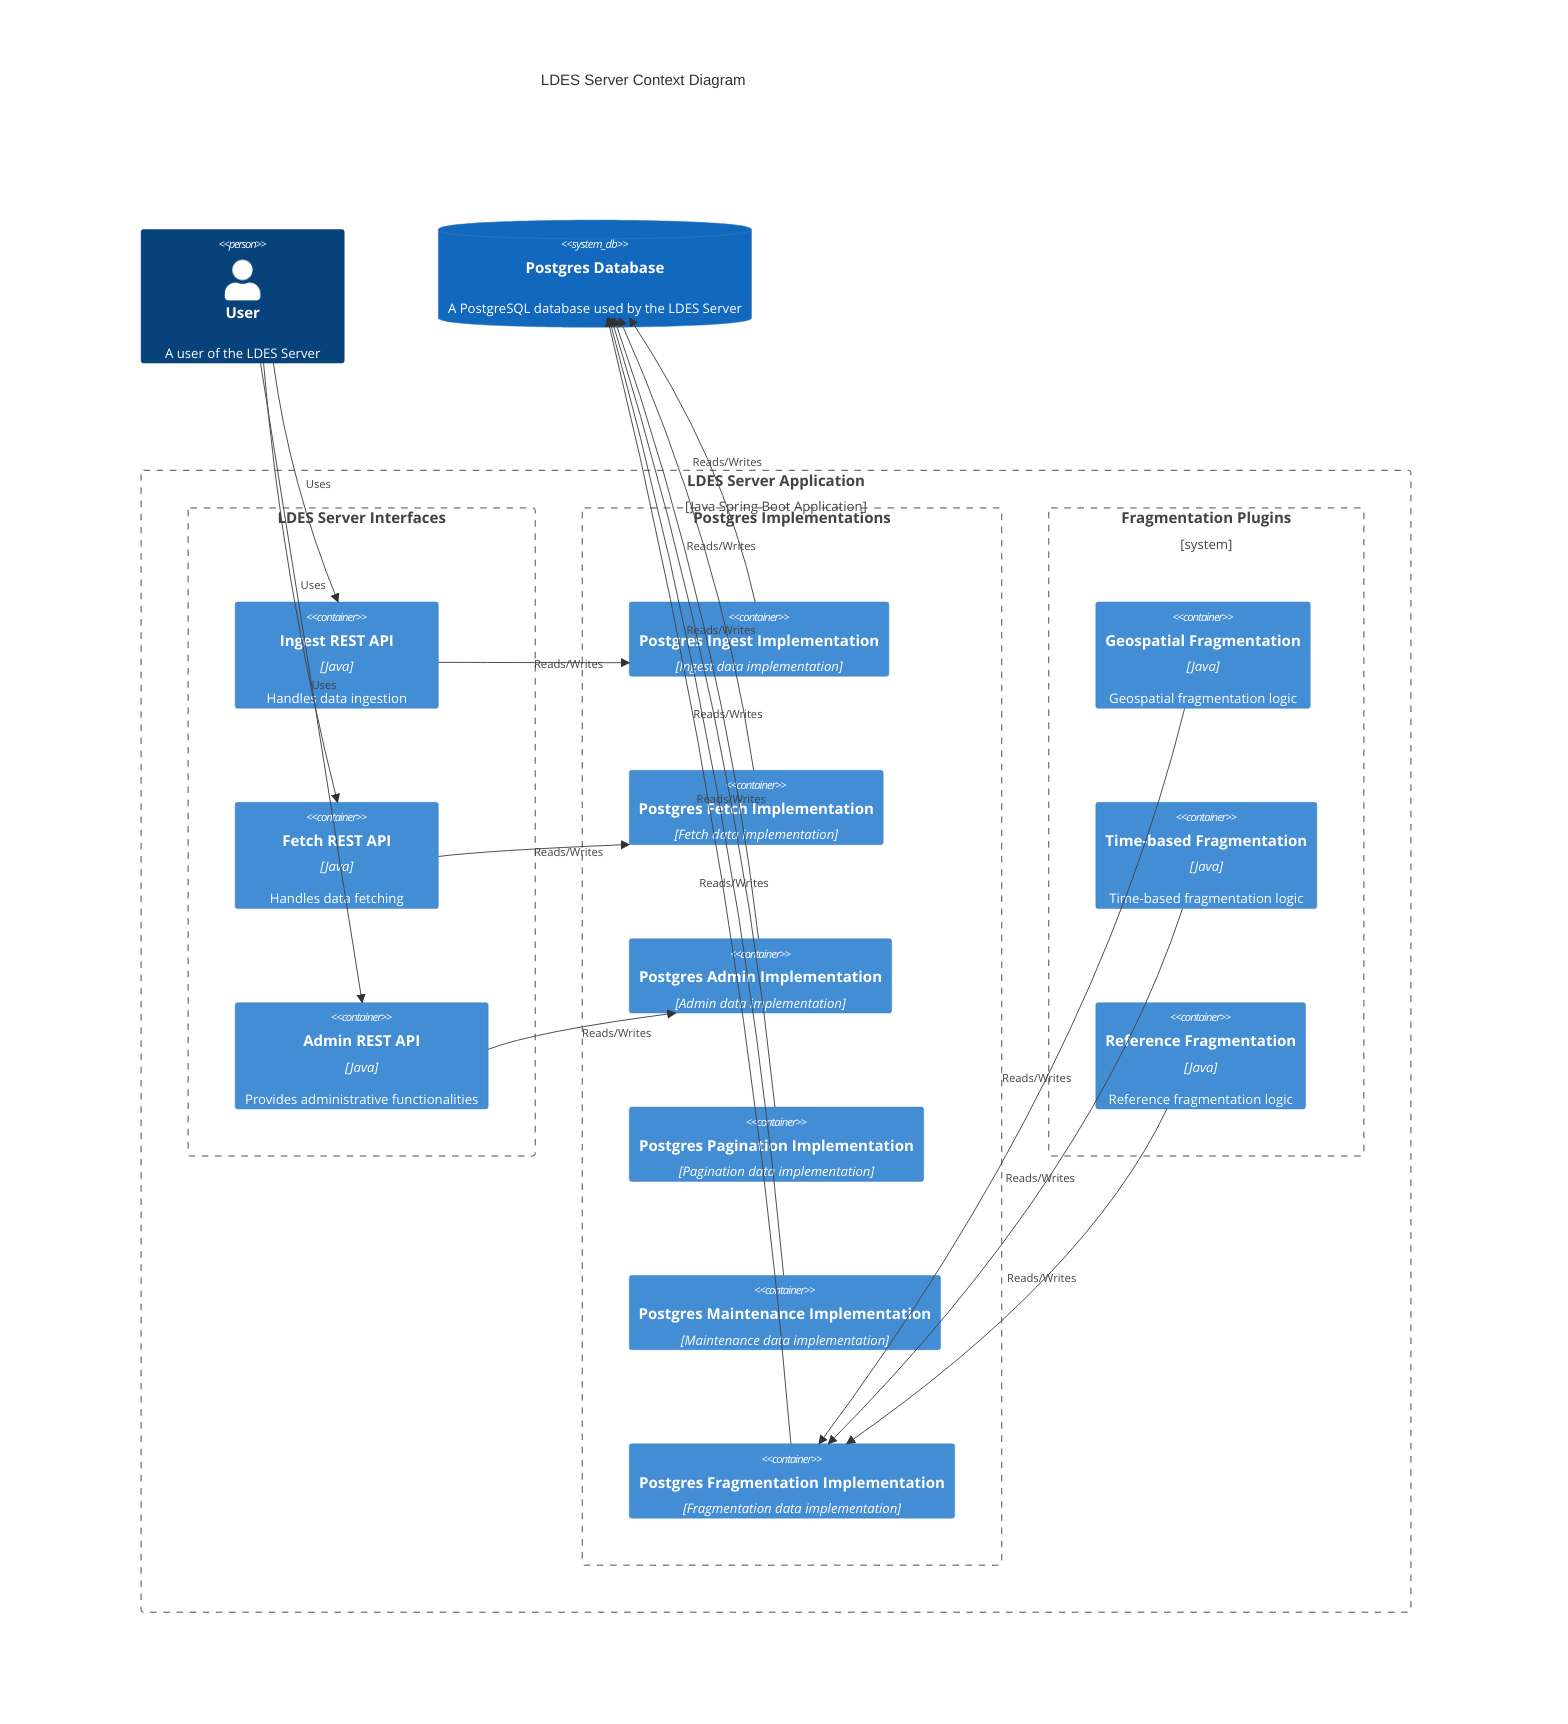 C4Context
    title LDES Server Context Diagram


    Person(user, "User", "A user of the LDES Server")

    SystemDb(db, "Postgres Database", "A PostgreSQL database used by the LDES Server")

    Boundary(ldesApp, "LDES Server Application", "Java Spring Boot Application") {

        Boundary(interfaces, "LDES Server Interfaces", "") {
            Container(ldesIngestRest, "Ingest REST API", "Java", "Handles data ingestion")
            Container(ldesFetchRest, "Fetch REST API", "Java", "Handles data fetching")
            Container(ldesAdminRest, "Admin REST API", "Java", "Provides administrative functionalities")
        }

        Boundary(implementations, "Postgres Implementations", "") {
            Container(postgresIngestRepo, "Postgres Ingest Implementation", "Ingest data implementation")
            Container(postgresFetchRepo, "Postgres Fetch Implementation", "Fetch data implementation")
            Container(postgresAdminRepo, "Postgres Admin Implementation", "Admin data implementation")
            Container(postgresPaginationRepo, "Postgres Pagination Implementation", "Pagination data implementation")
            Container(postgresMaintenanceRepo, "Postgres Maintenance Implementation", "Maintenance data implementation")
            Container(postgresFragmentationRepo, "Postgres Fragmentation Implementation", "Fragmentation data implementation")
        }

        Boundary(plugins, "Fragmentation Plugins") {
            Container(ldesFragmentationGeospatial, "Geospatial Fragmentation", "Java", "Geospatial fragmentation logic")
            Container(ldesFragmentationTimebased, "Time-based Fragmentation", "Java", "Time-based fragmentation logic")
            Container(ldesFragmentationReference, "Reference Fragmentation", "Java", "Reference fragmentation logic")
        }

    }

    Rel(user, ldesAdminRest, "Uses")
    Rel(user, ldesIngestRest, "Uses")
    Rel(user, ldesFetchRest, "Uses")
    Rel(ldesAdminRest, postgresAdminRepo, "Reads/Writes")
    Rel(ldesIngestRest, postgresIngestRepo, "Reads/Writes")
    Rel(ldesFetchRest, postgresFetchRepo, "Reads/Writes")
    Rel(ldesFragmentationGeospatial, postgresFragmentationRepo, "Reads/Writes")
    Rel(ldesFragmentationTimebased, postgresFragmentationRepo, "Reads/Writes")
    Rel(ldesFragmentationReference, postgresFragmentationRepo, "Reads/Writes")

    Rel(postgresIngestRepo, db, "Reads/Writes")
    Rel(postgresFetchRepo, db, "Reads/Writes")
    Rel(postgresAdminRepo, db, "Reads/Writes")
    Rel(postgresPaginationRepo, db, "Reads/Writes")
    Rel(postgresMaintenanceRepo, db, "Reads/Writes")
    Rel(postgresFragmentationRepo, db, "Reads/Writes")


    UpdateLayoutConfig($c4ShapeInRow="6", $c4BoundaryInRow="3")